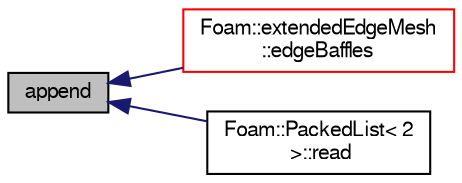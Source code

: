 digraph "append"
{
  bgcolor="transparent";
  edge [fontname="FreeSans",fontsize="10",labelfontname="FreeSans",labelfontsize="10"];
  node [fontname="FreeSans",fontsize="10",shape=record];
  rankdir="LR";
  Node417 [label="append",height=0.2,width=0.4,color="black", fillcolor="grey75", style="filled", fontcolor="black"];
  Node417 -> Node418 [dir="back",color="midnightblue",fontsize="10",style="solid",fontname="FreeSans"];
  Node418 [label="Foam::extendedEdgeMesh\l::edgeBaffles",height=0.2,width=0.4,color="red",URL="$a21786.html#ad1430a917e82e44406e0414db762cba4",tooltip="Return the baffle faces of a specified edge. "];
  Node417 -> Node420 [dir="back",color="midnightblue",fontsize="10",style="solid",fontname="FreeSans"];
  Node420 [label="Foam::PackedList\< 2\l \>::read",height=0.2,width=0.4,color="black",URL="$a25938.html#a223c472410515286cf5050b0b7b37396",tooltip="Clear list and read from stream. "];
}
